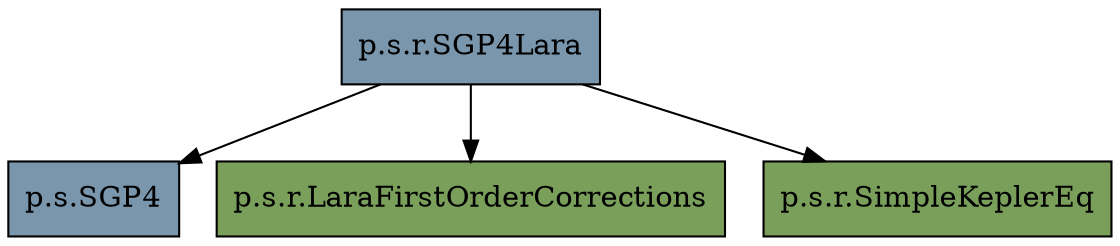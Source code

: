 digraph "diagram" {

node  [shape="record", style="filled"]

edge  [arrowtail="none"]

"p.s.SGP4" [fillcolor="#7996AC"]
"p.s.r.LaraFirstOrderCorrections" [fillcolor="#799F5A"]
"p.s.r.SGP4Lara" [fillcolor="#7996AC"]
"p.s.r.SimpleKeplerEq" [fillcolor="#799F5A"]

"p.s.r.SGP4Lara" -> "p.s.SGP4"
"p.s.r.SGP4Lara" -> "p.s.r.SimpleKeplerEq"
"p.s.r.SGP4Lara" -> "p.s.r.LaraFirstOrderCorrections"

}
